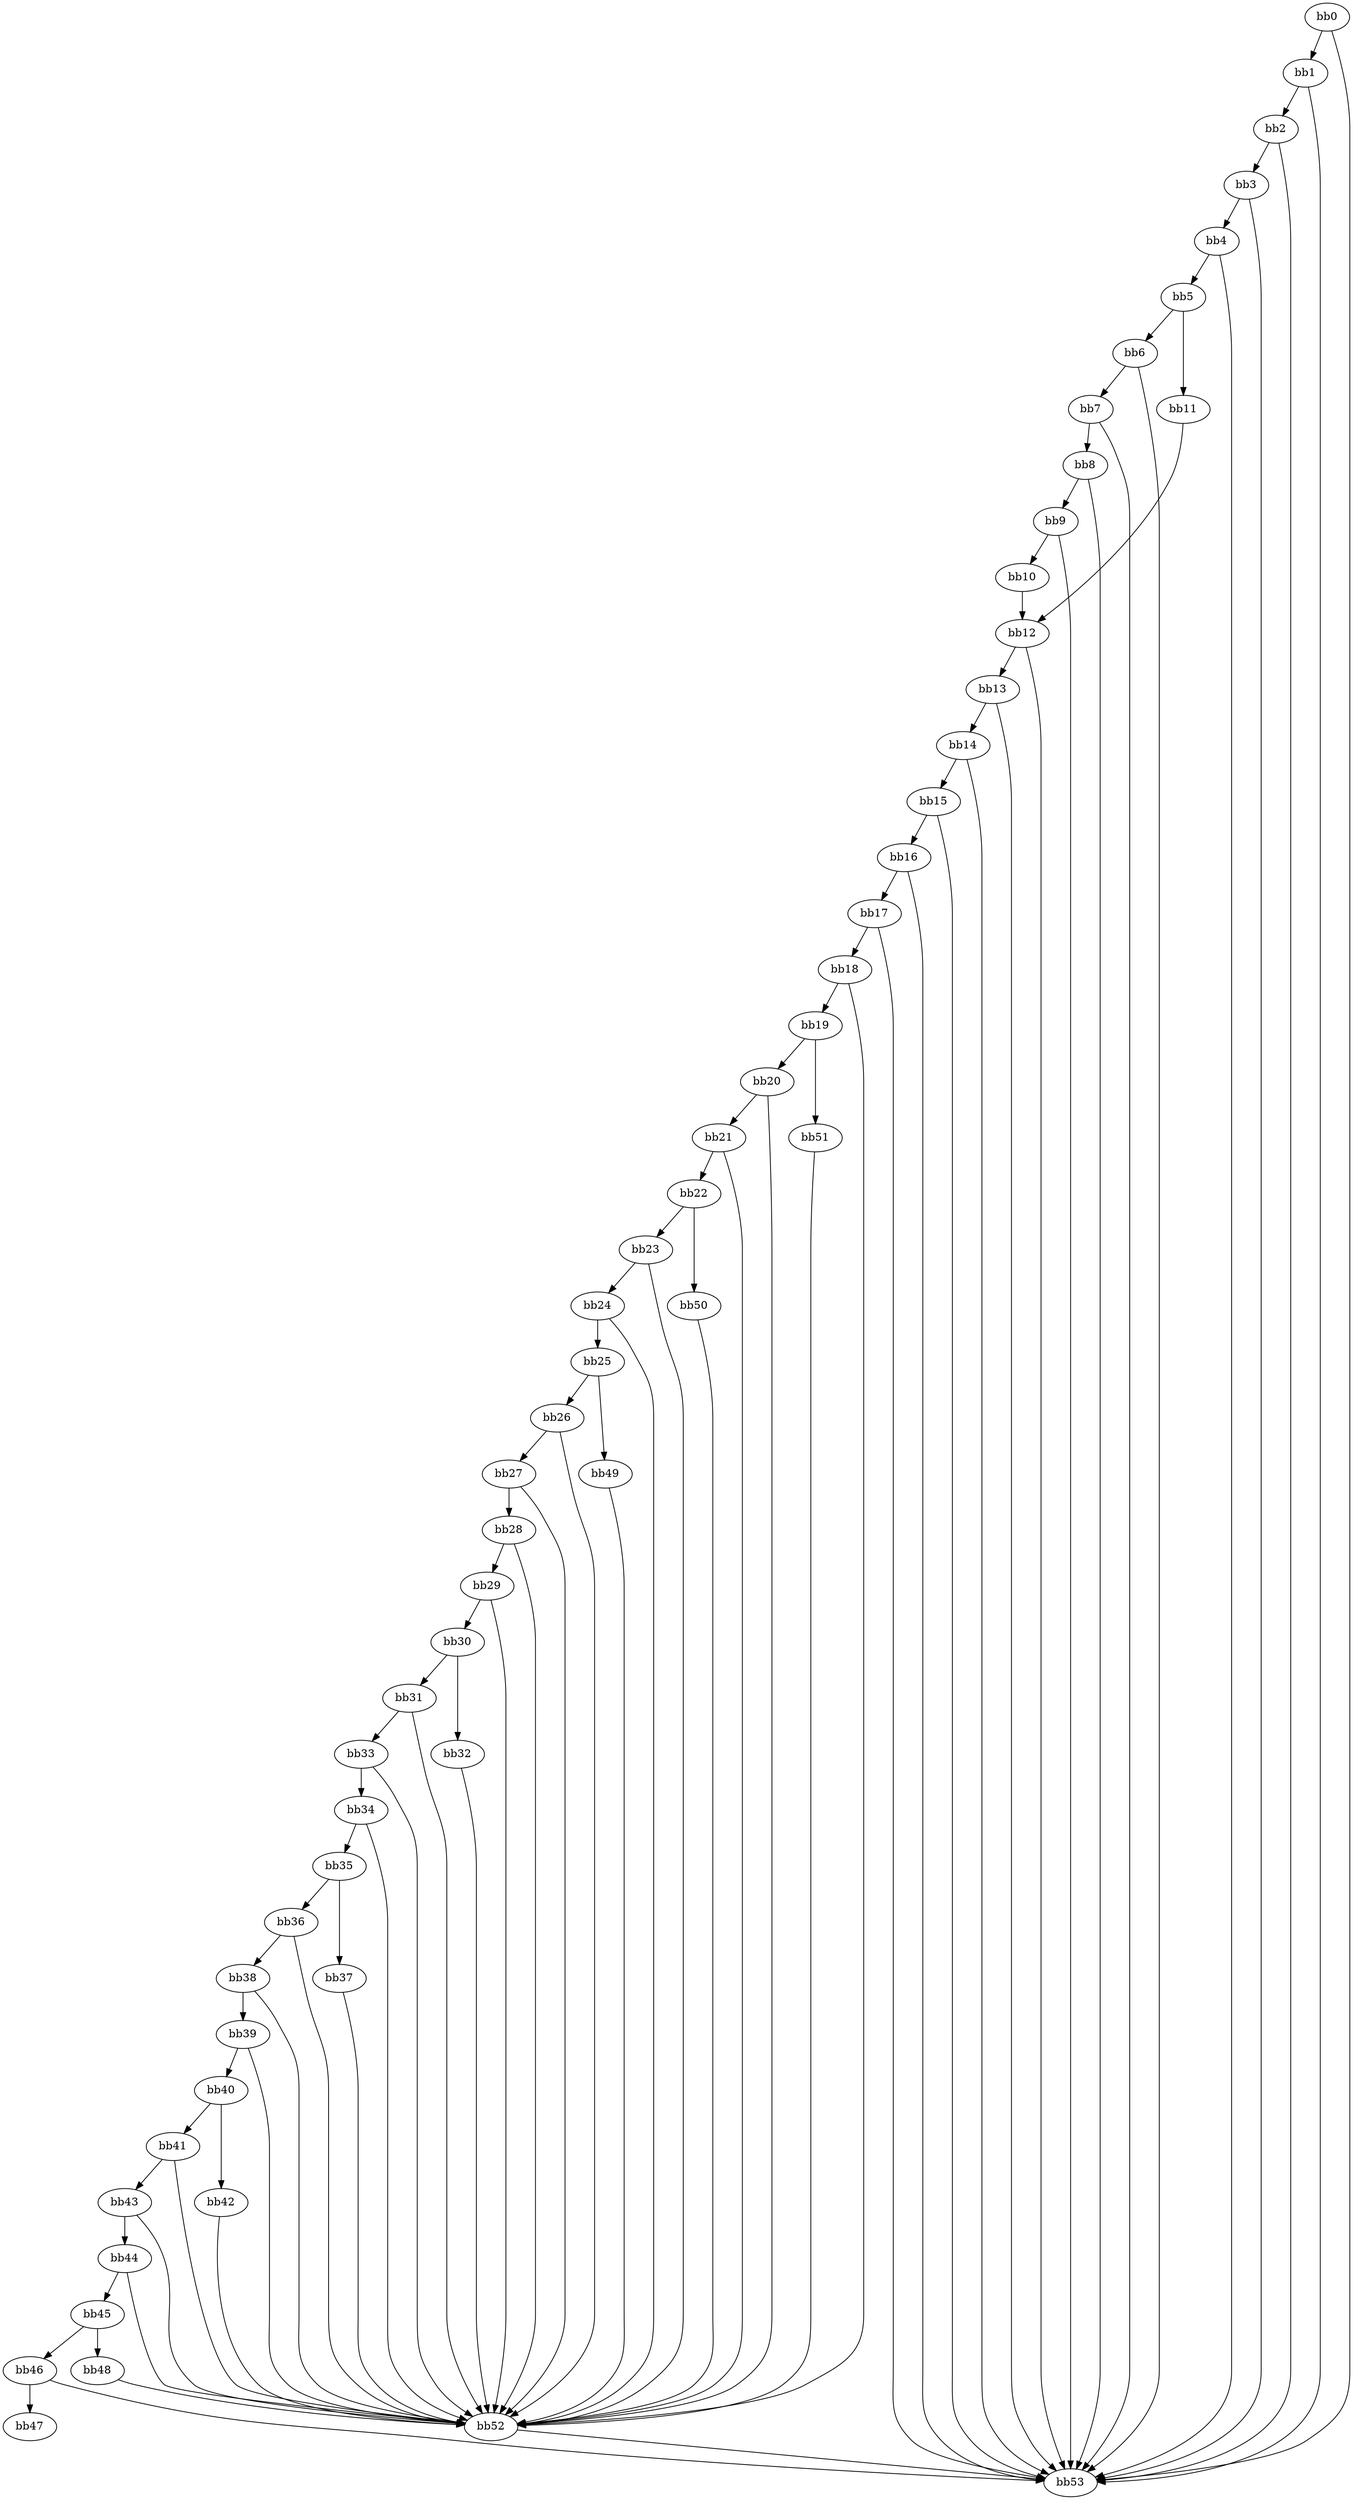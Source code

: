 digraph {
    0 [ label = "bb0\l" ]
    1 [ label = "bb1\l" ]
    2 [ label = "bb2\l" ]
    3 [ label = "bb3\l" ]
    4 [ label = "bb4\l" ]
    5 [ label = "bb5\l" ]
    6 [ label = "bb6\l" ]
    7 [ label = "bb7\l" ]
    8 [ label = "bb8\l" ]
    9 [ label = "bb9\l" ]
    10 [ label = "bb10\l" ]
    11 [ label = "bb11\l" ]
    12 [ label = "bb12\l" ]
    13 [ label = "bb13\l" ]
    14 [ label = "bb14\l" ]
    15 [ label = "bb15\l" ]
    16 [ label = "bb16\l" ]
    17 [ label = "bb17\l" ]
    18 [ label = "bb18\l" ]
    19 [ label = "bb19\l" ]
    20 [ label = "bb20\l" ]
    21 [ label = "bb21\l" ]
    22 [ label = "bb22\l" ]
    23 [ label = "bb23\l" ]
    24 [ label = "bb24\l" ]
    25 [ label = "bb25\l" ]
    26 [ label = "bb26\l" ]
    27 [ label = "bb27\l" ]
    28 [ label = "bb28\l" ]
    29 [ label = "bb29\l" ]
    30 [ label = "bb30\l" ]
    31 [ label = "bb31\l" ]
    32 [ label = "bb32\l" ]
    33 [ label = "bb33\l" ]
    34 [ label = "bb34\l" ]
    35 [ label = "bb35\l" ]
    36 [ label = "bb36\l" ]
    37 [ label = "bb37\l" ]
    38 [ label = "bb38\l" ]
    39 [ label = "bb39\l" ]
    40 [ label = "bb40\l" ]
    41 [ label = "bb41\l" ]
    42 [ label = "bb42\l" ]
    43 [ label = "bb43\l" ]
    44 [ label = "bb44\l" ]
    45 [ label = "bb45\l" ]
    46 [ label = "bb46\l" ]
    47 [ label = "bb47\l" ]
    48 [ label = "bb48\l" ]
    49 [ label = "bb49\l" ]
    50 [ label = "bb50\l" ]
    51 [ label = "bb51\l" ]
    52 [ label = "bb52\l" ]
    53 [ label = "bb53\l" ]
    0 -> 1 [ ]
    0 -> 53 [ ]
    1 -> 2 [ ]
    1 -> 53 [ ]
    2 -> 3 [ ]
    2 -> 53 [ ]
    3 -> 4 [ ]
    3 -> 53 [ ]
    4 -> 5 [ ]
    4 -> 53 [ ]
    5 -> 6 [ ]
    5 -> 11 [ ]
    6 -> 7 [ ]
    6 -> 53 [ ]
    7 -> 8 [ ]
    7 -> 53 [ ]
    8 -> 9 [ ]
    8 -> 53 [ ]
    9 -> 10 [ ]
    9 -> 53 [ ]
    10 -> 12 [ ]
    11 -> 12 [ ]
    12 -> 13 [ ]
    12 -> 53 [ ]
    13 -> 14 [ ]
    13 -> 53 [ ]
    14 -> 15 [ ]
    14 -> 53 [ ]
    15 -> 16 [ ]
    15 -> 53 [ ]
    16 -> 17 [ ]
    16 -> 53 [ ]
    17 -> 18 [ ]
    17 -> 53 [ ]
    18 -> 19 [ ]
    18 -> 52 [ ]
    19 -> 20 [ ]
    19 -> 51 [ ]
    20 -> 21 [ ]
    20 -> 52 [ ]
    21 -> 22 [ ]
    21 -> 52 [ ]
    22 -> 23 [ ]
    22 -> 50 [ ]
    23 -> 24 [ ]
    23 -> 52 [ ]
    24 -> 25 [ ]
    24 -> 52 [ ]
    25 -> 26 [ ]
    25 -> 49 [ ]
    26 -> 27 [ ]
    26 -> 52 [ ]
    27 -> 28 [ ]
    27 -> 52 [ ]
    28 -> 29 [ ]
    28 -> 52 [ ]
    29 -> 30 [ ]
    29 -> 52 [ ]
    30 -> 31 [ ]
    30 -> 32 [ ]
    31 -> 33 [ ]
    31 -> 52 [ ]
    32 -> 52 [ ]
    33 -> 34 [ ]
    33 -> 52 [ ]
    34 -> 35 [ ]
    34 -> 52 [ ]
    35 -> 36 [ ]
    35 -> 37 [ ]
    36 -> 38 [ ]
    36 -> 52 [ ]
    37 -> 52 [ ]
    38 -> 39 [ ]
    38 -> 52 [ ]
    39 -> 40 [ ]
    39 -> 52 [ ]
    40 -> 41 [ ]
    40 -> 42 [ ]
    41 -> 43 [ ]
    41 -> 52 [ ]
    42 -> 52 [ ]
    43 -> 44 [ ]
    43 -> 52 [ ]
    44 -> 45 [ ]
    44 -> 52 [ ]
    45 -> 46 [ ]
    45 -> 48 [ ]
    46 -> 47 [ ]
    46 -> 53 [ ]
    48 -> 52 [ ]
    49 -> 52 [ ]
    50 -> 52 [ ]
    51 -> 52 [ ]
    52 -> 53 [ ]
}

